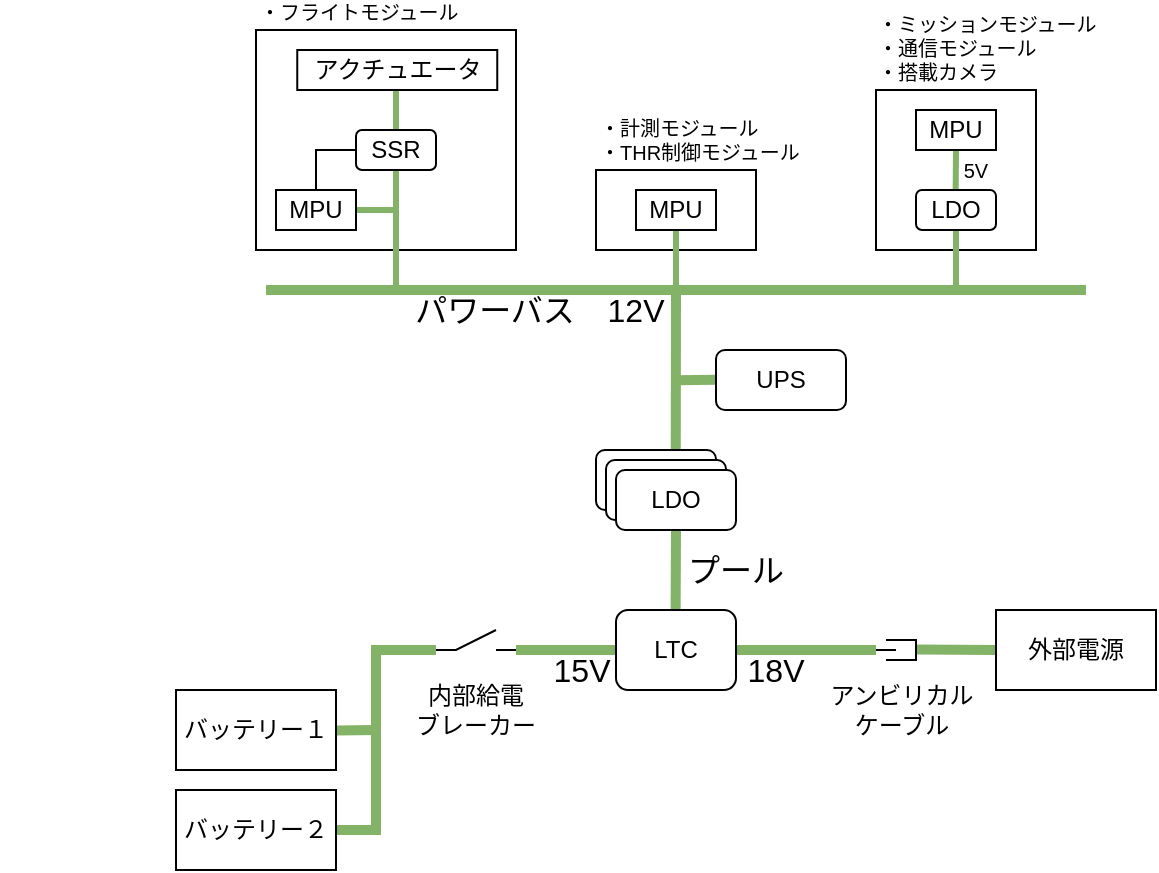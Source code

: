 <mxfile version="21.2.8" type="device">
  <diagram name="ページ1" id="ldUon2Fn1UpaLDxJtG1j">
    <mxGraphModel dx="567" dy="328" grid="1" gridSize="10" guides="1" tooltips="1" connect="1" arrows="1" fold="1" page="1" pageScale="1" pageWidth="827" pageHeight="1169" math="0" shadow="0">
      <root>
        <mxCell id="0" />
        <mxCell id="1" parent="0" />
        <mxCell id="GEG1RvF2grD1vGv5HLdB-79" value="" style="rounded=0;whiteSpace=wrap;html=1;" parent="1" vertex="1">
          <mxGeometry x="170" y="610" width="130" height="110" as="geometry" />
        </mxCell>
        <mxCell id="GEG1RvF2grD1vGv5HLdB-78" value="" style="rounded=0;whiteSpace=wrap;html=1;" parent="1" vertex="1">
          <mxGeometry x="480" y="640" width="80" height="80" as="geometry" />
        </mxCell>
        <mxCell id="GEG1RvF2grD1vGv5HLdB-68" value="" style="endArrow=none;html=1;rounded=0;fillColor=#d5e8d4;strokeColor=#82b366;strokeWidth=3;" parent="1" source="GEG1RvF2grD1vGv5HLdB-72" edge="1">
          <mxGeometry width="50" height="50" relative="1" as="geometry">
            <mxPoint x="240" y="700" as="sourcePoint" />
            <mxPoint x="240" y="640" as="targetPoint" />
          </mxGeometry>
        </mxCell>
        <mxCell id="GEG1RvF2grD1vGv5HLdB-28" value="" style="endArrow=none;html=1;rounded=0;fillColor=#d5e8d4;strokeColor=#82b366;strokeWidth=5;" parent="1" edge="1">
          <mxGeometry width="50" height="50" relative="1" as="geometry">
            <mxPoint x="379.86" y="830" as="sourcePoint" />
            <mxPoint x="380" y="740" as="targetPoint" />
          </mxGeometry>
        </mxCell>
        <mxCell id="GEG1RvF2grD1vGv5HLdB-26" value="" style="endArrow=none;html=1;rounded=0;fillColor=#d5e8d4;strokeColor=#82b366;strokeWidth=5;" parent="1" edge="1">
          <mxGeometry width="50" height="50" relative="1" as="geometry">
            <mxPoint x="500" y="919.81" as="sourcePoint" />
            <mxPoint x="540" y="920" as="targetPoint" />
            <Array as="points" />
          </mxGeometry>
        </mxCell>
        <mxCell id="GEG1RvF2grD1vGv5HLdB-23" value="" style="endArrow=none;html=1;rounded=0;fillColor=#d5e8d4;strokeColor=#82b366;strokeWidth=5;" parent="1" edge="1">
          <mxGeometry width="50" height="50" relative="1" as="geometry">
            <mxPoint x="379.8" y="900" as="sourcePoint" />
            <mxPoint x="380" y="860" as="targetPoint" />
          </mxGeometry>
        </mxCell>
        <mxCell id="GEG1RvF2grD1vGv5HLdB-4" value="" style="endArrow=none;html=1;rounded=0;strokeWidth=5;fillColor=#d5e8d4;strokeColor=#82b366;" parent="1" edge="1">
          <mxGeometry width="50" height="50" relative="1" as="geometry">
            <mxPoint x="210" y="1010" as="sourcePoint" />
            <mxPoint x="260" y="920" as="targetPoint" />
            <Array as="points">
              <mxPoint x="230" y="1010" />
              <mxPoint x="230" y="920" />
            </Array>
          </mxGeometry>
        </mxCell>
        <mxCell id="GEG1RvF2grD1vGv5HLdB-6" value="" style="endArrow=none;html=1;rounded=0;strokeWidth=5;fillColor=#d5e8d4;strokeColor=#82b366;" parent="1" edge="1">
          <mxGeometry width="50" height="50" relative="1" as="geometry">
            <mxPoint x="210" y="960.24" as="sourcePoint" />
            <mxPoint x="230" y="960" as="targetPoint" />
          </mxGeometry>
        </mxCell>
        <mxCell id="GEG1RvF2grD1vGv5HLdB-9" value="" style="endArrow=none;html=1;rounded=0;fillColor=#d5e8d4;strokeColor=#82b366;strokeWidth=5;" parent="1" edge="1">
          <mxGeometry width="50" height="50" relative="1" as="geometry">
            <mxPoint x="300" y="920" as="sourcePoint" />
            <mxPoint x="350" y="920" as="targetPoint" />
            <Array as="points">
              <mxPoint x="300" y="920" />
              <mxPoint x="310" y="920" />
            </Array>
          </mxGeometry>
        </mxCell>
        <mxCell id="GEG1RvF2grD1vGv5HLdB-12" value="" style="endArrow=none;html=1;rounded=0;fillColor=#d5e8d4;strokeColor=#82b366;strokeWidth=5;" parent="1" edge="1">
          <mxGeometry width="50" height="50" relative="1" as="geometry">
            <mxPoint x="410" y="920" as="sourcePoint" />
            <mxPoint x="480" y="920" as="targetPoint" />
            <Array as="points" />
          </mxGeometry>
        </mxCell>
        <mxCell id="GEG1RvF2grD1vGv5HLdB-1" value="外部電源" style="rounded=0;whiteSpace=wrap;html=1;" parent="1" vertex="1">
          <mxGeometry x="540" y="900" width="80" height="40" as="geometry" />
        </mxCell>
        <mxCell id="GEG1RvF2grD1vGv5HLdB-2" value="バッテリー１" style="rounded=0;whiteSpace=wrap;html=1;" parent="1" vertex="1">
          <mxGeometry x="130" y="940" width="80" height="40" as="geometry" />
        </mxCell>
        <mxCell id="GEG1RvF2grD1vGv5HLdB-3" value="バッテリー２" style="rounded=0;whiteSpace=wrap;html=1;" parent="1" vertex="1">
          <mxGeometry x="130" y="990" width="80" height="40" as="geometry" />
        </mxCell>
        <mxCell id="GEG1RvF2grD1vGv5HLdB-10" value="内部給電&lt;br&gt;ブレーカー" style="text;html=1;strokeColor=none;fillColor=none;align=center;verticalAlign=middle;whiteSpace=wrap;rounded=0;" parent="1" vertex="1">
          <mxGeometry x="240" y="930" width="80" height="40" as="geometry" />
        </mxCell>
        <mxCell id="GEG1RvF2grD1vGv5HLdB-11" value="LTC" style="rounded=1;whiteSpace=wrap;html=1;" parent="1" vertex="1">
          <mxGeometry x="350" y="900" width="60" height="40" as="geometry" />
        </mxCell>
        <mxCell id="GEG1RvF2grD1vGv5HLdB-13" value="" style="endArrow=none;html=1;rounded=0;" parent="1" edge="1">
          <mxGeometry width="50" height="50" relative="1" as="geometry">
            <mxPoint x="260" y="920" as="sourcePoint" />
            <mxPoint x="290" y="910" as="targetPoint" />
            <Array as="points">
              <mxPoint x="270" y="920" />
            </Array>
          </mxGeometry>
        </mxCell>
        <mxCell id="GEG1RvF2grD1vGv5HLdB-14" value="" style="endArrow=none;html=1;rounded=0;" parent="1" edge="1">
          <mxGeometry width="50" height="50" relative="1" as="geometry">
            <mxPoint x="290" y="920" as="sourcePoint" />
            <mxPoint x="300" y="920" as="targetPoint" />
          </mxGeometry>
        </mxCell>
        <mxCell id="GEG1RvF2grD1vGv5HLdB-17" value="15V" style="text;html=1;align=center;verticalAlign=middle;whiteSpace=wrap;rounded=0;fontSize=16;fontColor=#000000;" parent="1" vertex="1">
          <mxGeometry x="307.5" y="930" width="50" as="geometry" />
        </mxCell>
        <mxCell id="GEG1RvF2grD1vGv5HLdB-18" value="18V" style="text;html=1;align=center;verticalAlign=middle;whiteSpace=wrap;rounded=0;fontSize=16;fontColor=#000000;" parent="1" vertex="1">
          <mxGeometry x="410" y="920" width="40" height="20" as="geometry" />
        </mxCell>
        <mxCell id="GEG1RvF2grD1vGv5HLdB-22" value="" style="rounded=1;whiteSpace=wrap;html=1;" parent="1" vertex="1">
          <mxGeometry x="340" y="820" width="60" height="30" as="geometry" />
        </mxCell>
        <mxCell id="GEG1RvF2grD1vGv5HLdB-21" value="" style="rounded=1;whiteSpace=wrap;html=1;" parent="1" vertex="1">
          <mxGeometry x="345" y="825" width="60" height="30" as="geometry" />
        </mxCell>
        <mxCell id="GEG1RvF2grD1vGv5HLdB-20" value="LDO" style="rounded=1;whiteSpace=wrap;html=1;" parent="1" vertex="1">
          <mxGeometry x="350" y="830" width="60" height="30" as="geometry" />
        </mxCell>
        <mxCell id="GEG1RvF2grD1vGv5HLdB-24" value="" style="endArrow=none;html=1;rounded=0;" parent="1" edge="1">
          <mxGeometry width="50" height="50" relative="1" as="geometry">
            <mxPoint x="480" y="920" as="sourcePoint" />
            <mxPoint x="490" y="920" as="targetPoint" />
          </mxGeometry>
        </mxCell>
        <mxCell id="GEG1RvF2grD1vGv5HLdB-25" value="" style="endArrow=none;html=1;rounded=0;" parent="1" edge="1">
          <mxGeometry width="50" height="50" relative="1" as="geometry">
            <mxPoint x="485" y="915" as="sourcePoint" />
            <mxPoint x="485" y="925" as="targetPoint" />
            <Array as="points">
              <mxPoint x="500" y="915" />
              <mxPoint x="500" y="925" />
            </Array>
          </mxGeometry>
        </mxCell>
        <mxCell id="GEG1RvF2grD1vGv5HLdB-27" value="アンビリカル&lt;br&gt;ケーブル" style="text;html=1;strokeColor=none;fillColor=none;align=center;verticalAlign=middle;whiteSpace=wrap;rounded=0;" parent="1" vertex="1">
          <mxGeometry x="452.5" y="930" width="80" height="40" as="geometry" />
        </mxCell>
        <mxCell id="GEG1RvF2grD1vGv5HLdB-29" value="パワーバス" style="text;html=1;align=center;verticalAlign=middle;whiteSpace=wrap;rounded=0;fontSize=16;fontColor=#000000;" parent="1" vertex="1">
          <mxGeometry x="232.5" y="740" width="112.5" height="20" as="geometry" />
        </mxCell>
        <mxCell id="GEG1RvF2grD1vGv5HLdB-30" value="" style="endArrow=none;html=1;rounded=0;fillColor=#d5e8d4;strokeColor=#82b366;strokeWidth=5;" parent="1" edge="1">
          <mxGeometry width="50" height="50" relative="1" as="geometry">
            <mxPoint x="175" y="740" as="sourcePoint" />
            <mxPoint x="585" y="740" as="targetPoint" />
          </mxGeometry>
        </mxCell>
        <mxCell id="GEG1RvF2grD1vGv5HLdB-31" value="12V" style="text;html=1;align=center;verticalAlign=middle;whiteSpace=wrap;rounded=0;fontSize=16;fontColor=#000000;" parent="1" vertex="1">
          <mxGeometry x="340" y="740" width="40" height="20" as="geometry" />
        </mxCell>
        <mxCell id="GEG1RvF2grD1vGv5HLdB-35" value="" style="endArrow=none;html=1;rounded=0;strokeWidth=5;fillColor=#d5e8d4;strokeColor=#82b366;" parent="1" edge="1">
          <mxGeometry width="50" height="50" relative="1" as="geometry">
            <mxPoint x="380" y="785.12" as="sourcePoint" />
            <mxPoint x="400" y="784.88" as="targetPoint" />
          </mxGeometry>
        </mxCell>
        <mxCell id="GEG1RvF2grD1vGv5HLdB-37" value="プール" style="text;html=1;align=center;verticalAlign=middle;whiteSpace=wrap;rounded=0;fontSize=16;fontColor=#000000;" parent="1" vertex="1">
          <mxGeometry x="380" y="870" width="60" height="20" as="geometry" />
        </mxCell>
        <mxCell id="GEG1RvF2grD1vGv5HLdB-38" value="" style="rounded=0;whiteSpace=wrap;html=1;" parent="1" vertex="1">
          <mxGeometry x="340" y="680" width="80" height="40" as="geometry" />
        </mxCell>
        <mxCell id="GEG1RvF2grD1vGv5HLdB-40" value="" style="endArrow=none;html=1;rounded=0;fillColor=#d5e8d4;strokeColor=#82b366;strokeWidth=3;" parent="1" edge="1">
          <mxGeometry width="50" height="50" relative="1" as="geometry">
            <mxPoint x="380" y="740" as="sourcePoint" />
            <mxPoint x="380" y="740" as="targetPoint" />
            <Array as="points">
              <mxPoint x="380" y="710" />
            </Array>
          </mxGeometry>
        </mxCell>
        <mxCell id="GEG1RvF2grD1vGv5HLdB-39" value="MPU" style="rounded=0;whiteSpace=wrap;html=1;" parent="1" vertex="1">
          <mxGeometry x="360" y="690" width="40" height="20" as="geometry" />
        </mxCell>
        <mxCell id="GEG1RvF2grD1vGv5HLdB-61" value="UPS" style="rounded=1;whiteSpace=wrap;html=1;" parent="1" vertex="1">
          <mxGeometry x="400" y="770" width="65" height="30" as="geometry" />
        </mxCell>
        <mxCell id="GEG1RvF2grD1vGv5HLdB-64" value="" style="endArrow=none;html=1;rounded=0;fillColor=#d5e8d4;strokeColor=#82b366;strokeWidth=3;" parent="1" edge="1">
          <mxGeometry width="50" height="50" relative="1" as="geometry">
            <mxPoint x="240" y="740" as="sourcePoint" />
            <mxPoint x="220" y="700" as="targetPoint" />
            <Array as="points">
              <mxPoint x="240" y="700" />
            </Array>
          </mxGeometry>
        </mxCell>
        <mxCell id="GEG1RvF2grD1vGv5HLdB-65" value="MPU" style="rounded=0;whiteSpace=wrap;html=1;" parent="1" vertex="1">
          <mxGeometry x="180" y="690" width="40" height="20" as="geometry" />
        </mxCell>
        <mxCell id="GEG1RvF2grD1vGv5HLdB-67" value="" style="endArrow=none;html=1;rounded=0;entryX=0;entryY=0.5;entryDx=0;entryDy=0;" parent="1" edge="1">
          <mxGeometry width="50" height="50" relative="1" as="geometry">
            <mxPoint x="200" y="690" as="sourcePoint" />
            <mxPoint x="220" y="670" as="targetPoint" />
            <Array as="points">
              <mxPoint x="200" y="670" />
            </Array>
          </mxGeometry>
        </mxCell>
        <mxCell id="GEG1RvF2grD1vGv5HLdB-69" value="アクチュエータ" style="rounded=0;whiteSpace=wrap;html=1;" parent="1" vertex="1">
          <mxGeometry x="190.63" y="620" width="100" height="20" as="geometry" />
        </mxCell>
        <mxCell id="GEG1RvF2grD1vGv5HLdB-70" value="" style="endArrow=none;html=1;rounded=0;fillColor=#d5e8d4;strokeColor=#82b366;strokeWidth=3;" parent="1" edge="1">
          <mxGeometry width="50" height="50" relative="1" as="geometry">
            <mxPoint x="520" y="740" as="sourcePoint" />
            <mxPoint x="520" y="710" as="targetPoint" />
            <Array as="points">
              <mxPoint x="520" y="740" />
            </Array>
          </mxGeometry>
        </mxCell>
        <mxCell id="GEG1RvF2grD1vGv5HLdB-73" value="" style="endArrow=none;html=1;rounded=0;fillColor=#d5e8d4;strokeColor=#82b366;strokeWidth=3;" parent="1" target="GEG1RvF2grD1vGv5HLdB-72" edge="1">
          <mxGeometry width="50" height="50" relative="1" as="geometry">
            <mxPoint x="240" y="700" as="sourcePoint" />
            <mxPoint x="240" y="640" as="targetPoint" />
          </mxGeometry>
        </mxCell>
        <mxCell id="GEG1RvF2grD1vGv5HLdB-72" value="SSR" style="rounded=1;whiteSpace=wrap;html=1;" parent="1" vertex="1">
          <mxGeometry x="220" y="660" width="40" height="20" as="geometry" />
        </mxCell>
        <mxCell id="GEG1RvF2grD1vGv5HLdB-75" value="" style="endArrow=none;html=1;rounded=0;fillColor=#d5e8d4;strokeColor=#82b366;strokeWidth=3;" parent="1" edge="1">
          <mxGeometry width="50" height="50" relative="1" as="geometry">
            <mxPoint x="519.83" y="690" as="sourcePoint" />
            <mxPoint x="520" y="670" as="targetPoint" />
            <Array as="points">
              <mxPoint x="519.83" y="690" />
            </Array>
          </mxGeometry>
        </mxCell>
        <mxCell id="GEG1RvF2grD1vGv5HLdB-71" value="MPU" style="rounded=0;whiteSpace=wrap;html=1;" parent="1" vertex="1">
          <mxGeometry x="500" y="650" width="40" height="20" as="geometry" />
        </mxCell>
        <mxCell id="GEG1RvF2grD1vGv5HLdB-74" value="LDO" style="rounded=1;whiteSpace=wrap;html=1;" parent="1" vertex="1">
          <mxGeometry x="500" y="690" width="40" height="20" as="geometry" />
        </mxCell>
        <mxCell id="GEG1RvF2grD1vGv5HLdB-80" value="5V" style="text;html=1;align=center;verticalAlign=middle;whiteSpace=wrap;rounded=0;fontSize=10;fontColor=#000000;" parent="1" vertex="1">
          <mxGeometry x="510" y="670" width="40" height="20" as="geometry" />
        </mxCell>
        <mxCell id="TMUHV8_cBz5XogAsObJO-1" value="・フライトモジュール" style="text;html=1;strokeColor=none;fillColor=none;align=left;verticalAlign=bottom;whiteSpace=wrap;rounded=0;fontSize=10;labelPosition=right;verticalLabelPosition=top;" vertex="1" parent="1">
          <mxGeometry x="42.5" y="610" width="127.5" height="20" as="geometry" />
        </mxCell>
        <mxCell id="TMUHV8_cBz5XogAsObJO-2" value="・計測モジュール&lt;br&gt;・THR制御モジュール" style="text;html=1;strokeColor=none;fillColor=none;align=left;verticalAlign=bottom;whiteSpace=wrap;rounded=0;fontSize=10;labelPosition=right;verticalLabelPosition=top;" vertex="1" parent="1">
          <mxGeometry x="212.5" y="680" width="127.5" height="30" as="geometry" />
        </mxCell>
        <mxCell id="TMUHV8_cBz5XogAsObJO-3" value="・ミッションモジュール&lt;br style=&quot;font-size: 10px;&quot;&gt;・通信モジュール&lt;br style=&quot;font-size: 10px;&quot;&gt;・搭載カメラ" style="text;html=1;strokeColor=none;fillColor=none;align=left;verticalAlign=bottom;whiteSpace=wrap;rounded=0;fontSize=10;labelPosition=right;verticalLabelPosition=top;" vertex="1" parent="1">
          <mxGeometry x="349" y="640" width="130" height="30" as="geometry" />
        </mxCell>
      </root>
    </mxGraphModel>
  </diagram>
</mxfile>

